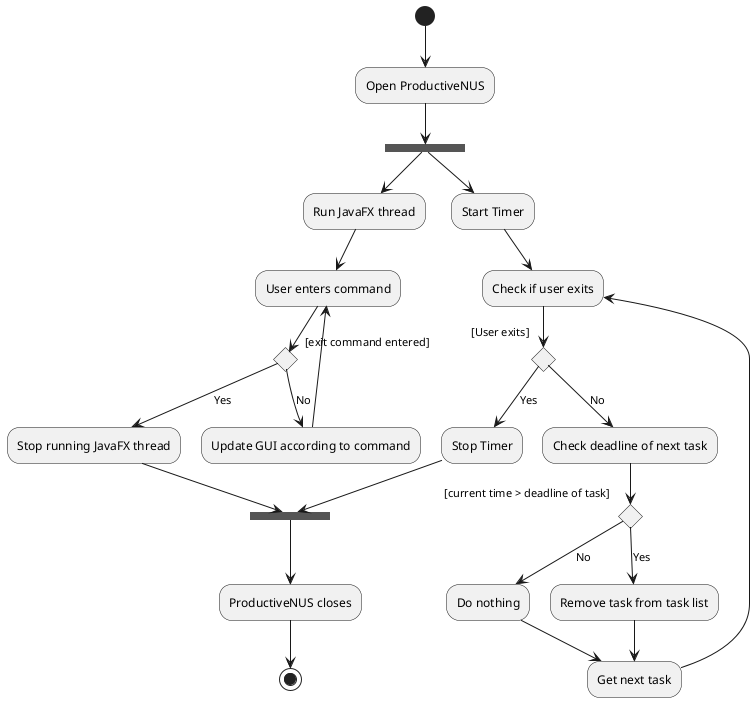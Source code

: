 @startuml
(*)  --> "Open ProductiveNUS"
--> ===B1===
--> "Run JavaFX thread"
--> "User enters command"
If "[exit command entered]" then
--> [Yes] "Stop running JavaFX thread"
--> ===B2===
else
--> [No] "Update GUI according to command"
--> "User enters command"
Endif

===B1=== --> "Start Timer"
--> Check if user exits
If "[User exits]" then
--> [No] "Check deadline of next task"
"Check deadline of next task" --> If "[current time > deadline of task]" then
    --> [Yes] "Remove task from task list"
    --> "Get next task"
    else
    --> [No] "Do nothing"
    --> "Get next task"
    Endif
"Get next task" --> "Check if user exits"
else
--> [Yes] "Stop Timer"
--> ===B2===
EndIf
===B2=== --> "ProductiveNUS closes"
-->(*)
@enduml
